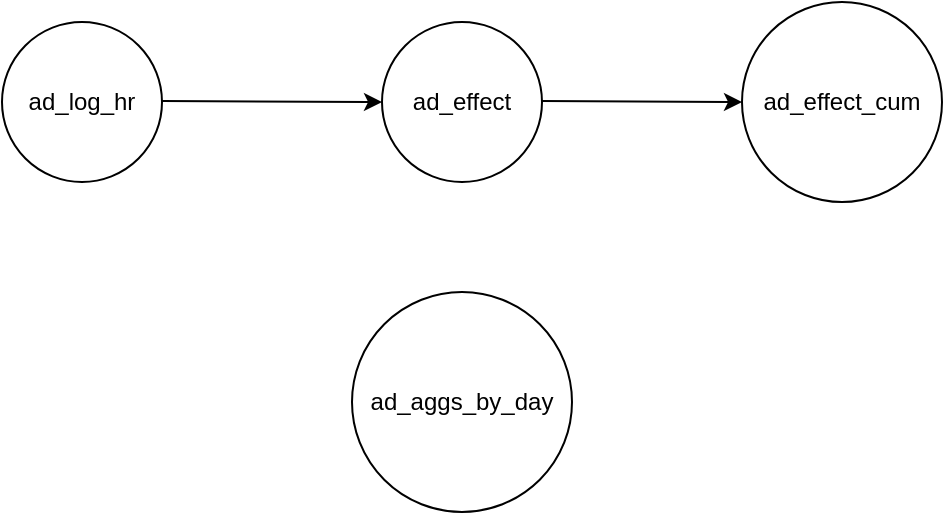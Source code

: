 <mxfile version="24.7.12">
  <diagram name="Page-1" id="b520641d-4fe3-3701-9064-5fc419738815">
    <mxGraphModel dx="1360" dy="761" grid="1" gridSize="10" guides="1" tooltips="1" connect="1" arrows="1" fold="1" page="1" pageScale="1" pageWidth="1100" pageHeight="850" background="none" math="0" shadow="0">
      <root>
        <mxCell id="0" />
        <mxCell id="1" parent="0" />
        <mxCell id="h7TTHRVeX8xDFdHaY4hK-1" value="ad_log_hr" style="ellipse;whiteSpace=wrap;html=1;aspect=fixed;" vertex="1" parent="1">
          <mxGeometry x="160" y="180" width="80" height="80" as="geometry" />
        </mxCell>
        <mxCell id="h7TTHRVeX8xDFdHaY4hK-2" value="ad_effect" style="ellipse;whiteSpace=wrap;html=1;aspect=fixed;" vertex="1" parent="1">
          <mxGeometry x="350" y="180" width="80" height="80" as="geometry" />
        </mxCell>
        <mxCell id="h7TTHRVeX8xDFdHaY4hK-4" value="" style="endArrow=classic;html=1;rounded=0;entryX=0;entryY=0.5;entryDx=0;entryDy=0;" edge="1" parent="1" target="h7TTHRVeX8xDFdHaY4hK-2">
          <mxGeometry width="50" height="50" relative="1" as="geometry">
            <mxPoint x="240" y="219.5" as="sourcePoint" />
            <mxPoint x="320" y="219.5" as="targetPoint" />
          </mxGeometry>
        </mxCell>
        <mxCell id="h7TTHRVeX8xDFdHaY4hK-5" value="ad_effect_cum" style="ellipse;whiteSpace=wrap;html=1;aspect=fixed;" vertex="1" parent="1">
          <mxGeometry x="530" y="170" width="100" height="100" as="geometry" />
        </mxCell>
        <mxCell id="h7TTHRVeX8xDFdHaY4hK-6" value="" style="endArrow=classic;html=1;rounded=0;" edge="1" parent="1">
          <mxGeometry width="50" height="50" relative="1" as="geometry">
            <mxPoint x="430" y="219.5" as="sourcePoint" />
            <mxPoint x="530" y="220" as="targetPoint" />
          </mxGeometry>
        </mxCell>
        <mxCell id="h7TTHRVeX8xDFdHaY4hK-9" value="ad_aggs_by_day" style="ellipse;whiteSpace=wrap;html=1;aspect=fixed;" vertex="1" parent="1">
          <mxGeometry x="335" y="315" width="110" height="110" as="geometry" />
        </mxCell>
      </root>
    </mxGraphModel>
  </diagram>
</mxfile>

